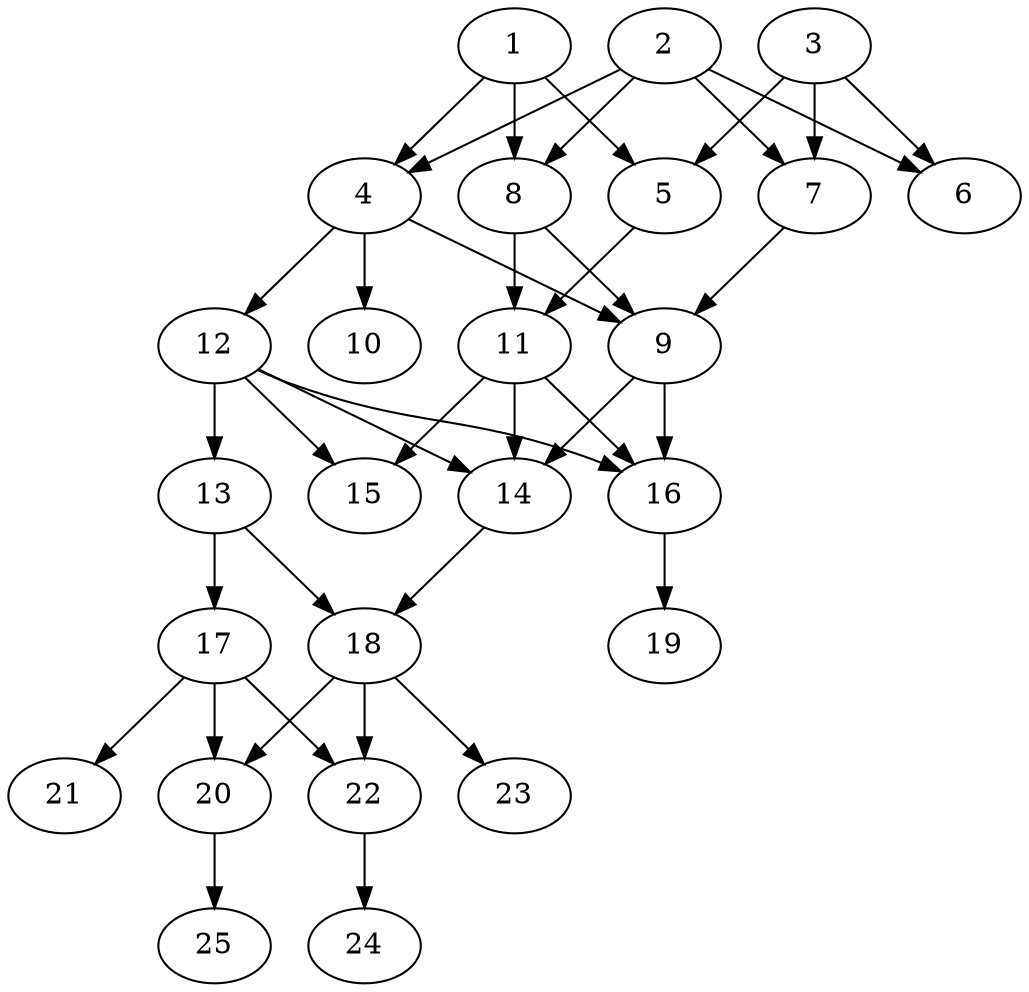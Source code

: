 // DAG automatically generated by daggen at Thu Oct  3 14:00:40 2019
// ./daggen --dot -n 25 --ccr 0.3 --fat 0.5 --regular 0.7 --density 0.6 --mindata 5242880 --maxdata 52428800 
digraph G {
  1 [size="91600213", alpha="0.04", expect_size="27480064"] 
  1 -> 4 [size ="27480064"]
  1 -> 5 [size ="27480064"]
  1 -> 8 [size ="27480064"]
  2 [size="49711787", alpha="0.15", expect_size="14913536"] 
  2 -> 4 [size ="14913536"]
  2 -> 6 [size ="14913536"]
  2 -> 7 [size ="14913536"]
  2 -> 8 [size ="14913536"]
  3 [size="18909867", alpha="0.12", expect_size="5672960"] 
  3 -> 5 [size ="5672960"]
  3 -> 6 [size ="5672960"]
  3 -> 7 [size ="5672960"]
  4 [size="158153387", alpha="0.07", expect_size="47446016"] 
  4 -> 9 [size ="47446016"]
  4 -> 10 [size ="47446016"]
  4 -> 12 [size ="47446016"]
  5 [size="81206613", alpha="0.09", expect_size="24361984"] 
  5 -> 11 [size ="24361984"]
  6 [size="41014613", alpha="0.19", expect_size="12304384"] 
  7 [size="126525440", alpha="0.01", expect_size="37957632"] 
  7 -> 9 [size ="37957632"]
  8 [size="146903040", alpha="0.04", expect_size="44070912"] 
  8 -> 9 [size ="44070912"]
  8 -> 11 [size ="44070912"]
  9 [size="67938987", alpha="0.20", expect_size="20381696"] 
  9 -> 14 [size ="20381696"]
  9 -> 16 [size ="20381696"]
  10 [size="166587733", alpha="0.17", expect_size="49976320"] 
  11 [size="105434453", alpha="0.17", expect_size="31630336"] 
  11 -> 14 [size ="31630336"]
  11 -> 15 [size ="31630336"]
  11 -> 16 [size ="31630336"]
  12 [size="136331947", alpha="0.10", expect_size="40899584"] 
  12 -> 13 [size ="40899584"]
  12 -> 14 [size ="40899584"]
  12 -> 15 [size ="40899584"]
  12 -> 16 [size ="40899584"]
  13 [size="97447253", alpha="0.09", expect_size="29234176"] 
  13 -> 17 [size ="29234176"]
  13 -> 18 [size ="29234176"]
  14 [size="36519253", alpha="0.07", expect_size="10955776"] 
  14 -> 18 [size ="10955776"]
  15 [size="90644480", alpha="0.00", expect_size="27193344"] 
  16 [size="163287040", alpha="0.10", expect_size="48986112"] 
  16 -> 19 [size ="48986112"]
  17 [size="158040747", alpha="0.20", expect_size="47412224"] 
  17 -> 20 [size ="47412224"]
  17 -> 21 [size ="47412224"]
  17 -> 22 [size ="47412224"]
  18 [size="162491733", alpha="0.10", expect_size="48747520"] 
  18 -> 20 [size ="48747520"]
  18 -> 22 [size ="48747520"]
  18 -> 23 [size ="48747520"]
  19 [size="36468053", alpha="0.18", expect_size="10940416"] 
  20 [size="33150293", alpha="0.10", expect_size="9945088"] 
  20 -> 25 [size ="9945088"]
  21 [size="163266560", alpha="0.11", expect_size="48979968"] 
  22 [size="138963627", alpha="0.17", expect_size="41689088"] 
  22 -> 24 [size ="41689088"]
  23 [size="62423040", alpha="0.03", expect_size="18726912"] 
  24 [size="130519040", alpha="0.06", expect_size="39155712"] 
  25 [size="25285973", alpha="0.18", expect_size="7585792"] 
}
